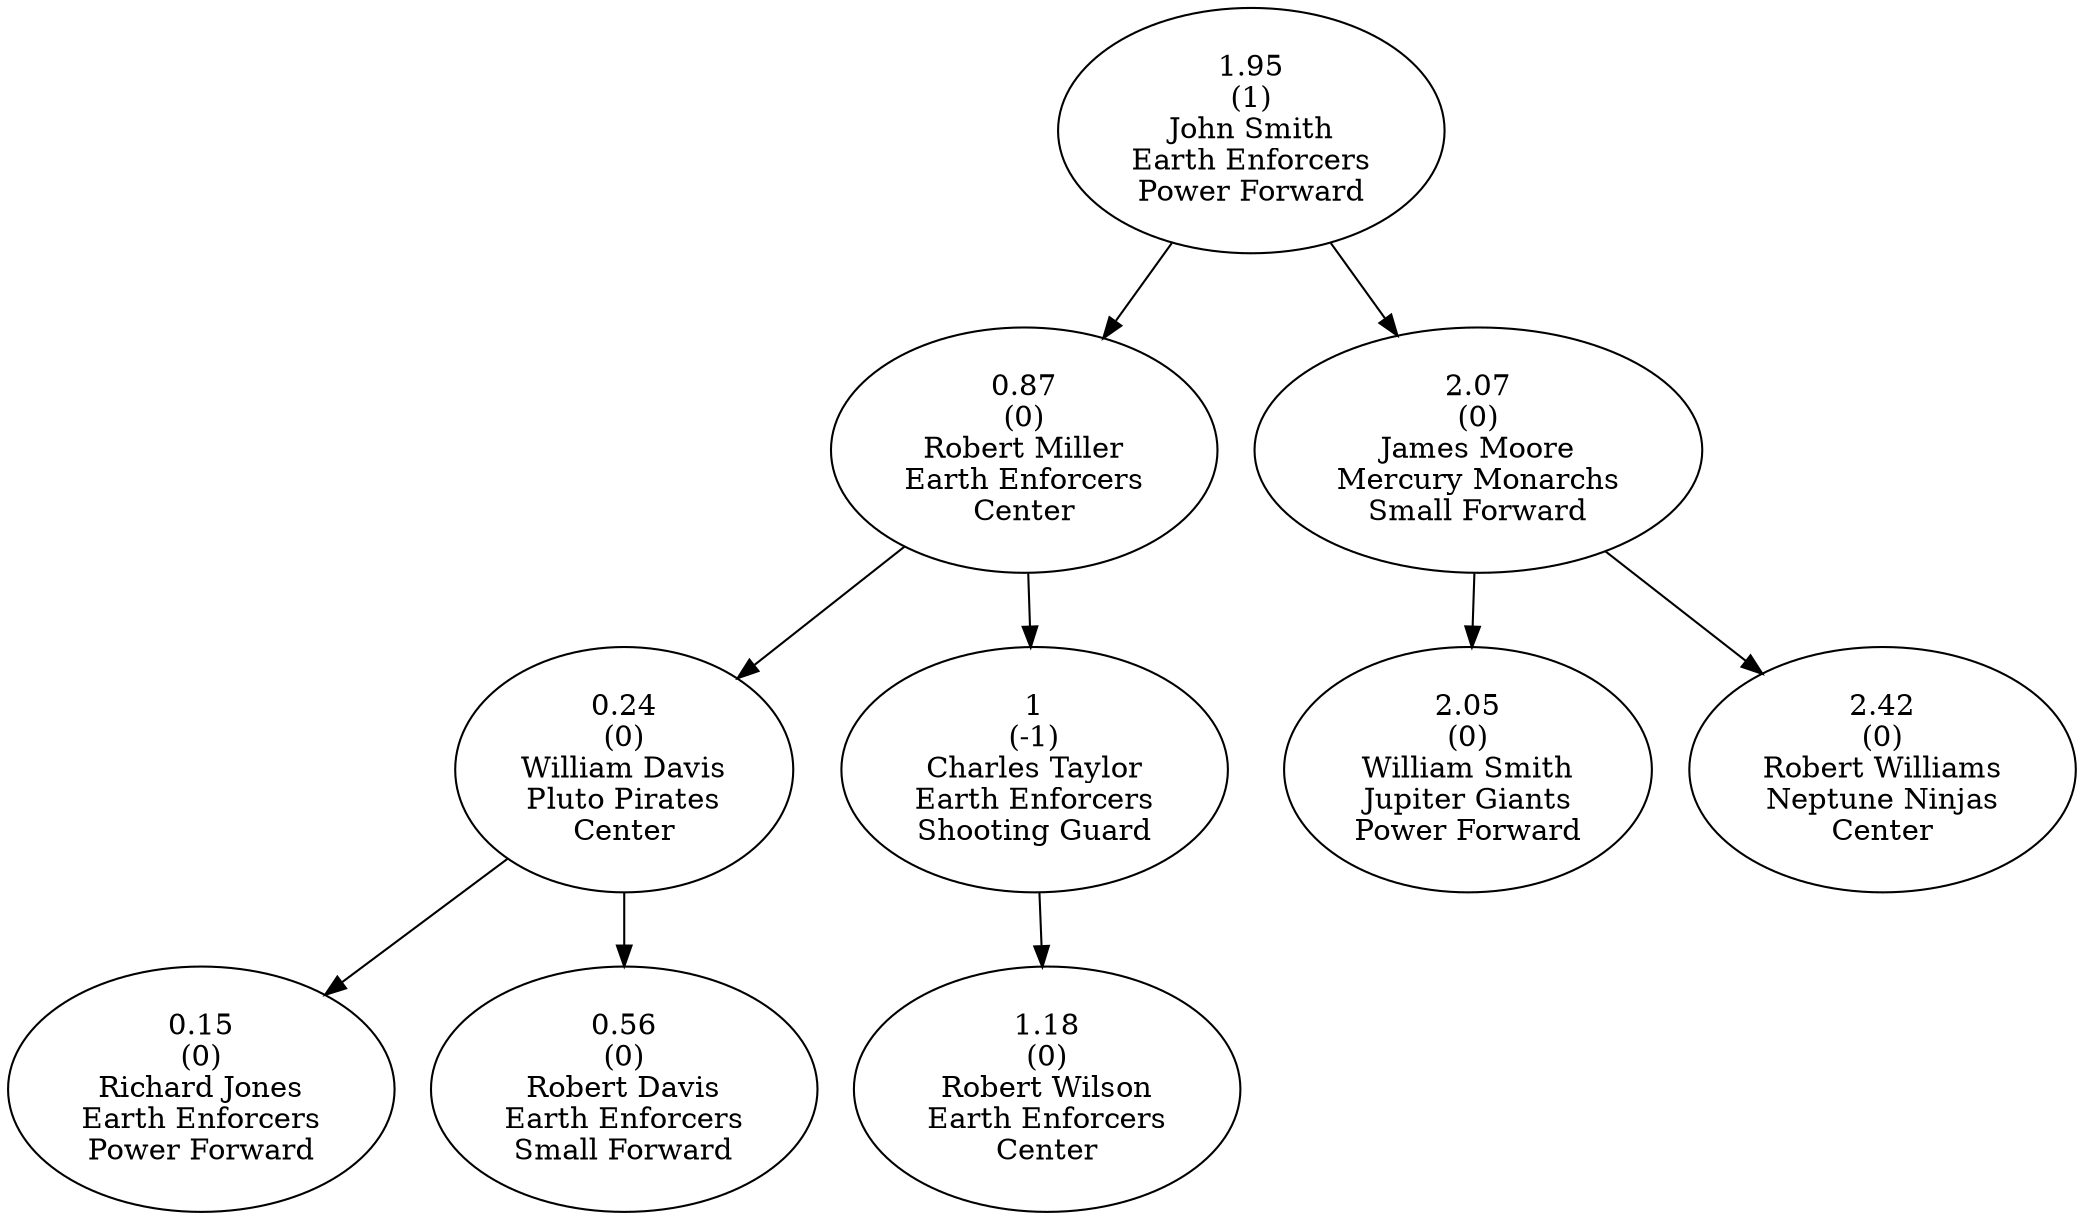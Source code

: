 digraph AVLTree {
    node92 [label="1.95\n(1)\nJohn Smith\nEarth Enforcers\nPower Forward"];
    node93 [label="0.87\n(0)\nRobert Miller\nEarth Enforcers\nCenter"];
    node94 [label="0.24\n(0)\nWilliam Davis\nPluto Pirates\nCenter"];
    node95 [label="0.15\n(0)\nRichard Jones\nEarth Enforcers\nPower Forward"];
    node94 -> node95;
    node96 [label="0.56\n(0)\nRobert Davis\nEarth Enforcers\nSmall Forward"];
    node94 -> node96;
    node93 -> node94;
    node97 [label="1\n(-1)\nCharles Taylor\nEarth Enforcers\nShooting Guard"];
    node98 [label="1.18\n(0)\nRobert Wilson\nEarth Enforcers\nCenter"];
    node97 -> node98;
    node93 -> node97;
    node92 -> node93;
    node99 [label="2.07\n(0)\nJames Moore\nMercury Monarchs\nSmall Forward"];
    node100 [label="2.05\n(0)\nWilliam Smith\nJupiter Giants\nPower Forward"];
    node99 -> node100;
    node101 [label="2.42\n(0)\nRobert Williams\nNeptune Ninjas\nCenter"];
    node99 -> node101;
    node92 -> node99;
}
